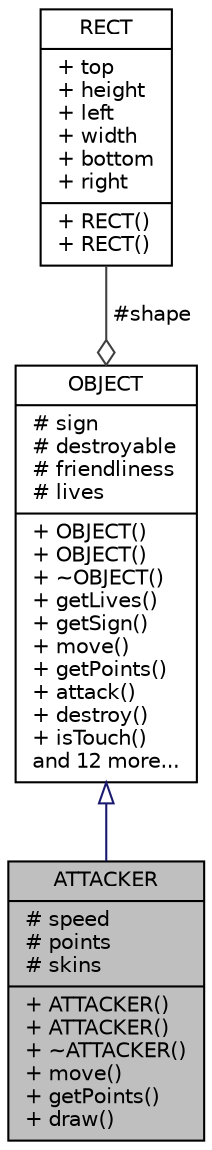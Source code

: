 digraph "ATTACKER"
{
  edge [fontname="Helvetica",fontsize="10",labelfontname="Helvetica",labelfontsize="10"];
  node [fontname="Helvetica",fontsize="10",shape=record];
  Node1 [label="{ATTACKER\n|# speed\l# points\l# skins\l|+ ATTACKER()\l+ ATTACKER()\l+ ~ATTACKER()\l+ move()\l+ getPoints()\l+ draw()\l}",height=0.2,width=0.4,color="black", fillcolor="grey75", style="filled", fontcolor="black"];
  Node2 -> Node1 [dir="back",color="midnightblue",fontsize="10",style="solid",arrowtail="onormal",fontname="Helvetica"];
  Node2 [label="{OBJECT\n|# sign\l# destroyable\l# friendliness\l# lives\l|+ OBJECT()\l+ OBJECT()\l+ ~OBJECT()\l+ getLives()\l+ getSign()\l+ move()\l+ getPoints()\l+ attack()\l+ destroy()\l+ isTouch()\land 12 more...\l}",height=0.2,width=0.4,color="black", fillcolor="white", style="filled",URL="$classOBJECT.html"];
  Node3 -> Node2 [color="grey25",fontsize="10",style="solid",label=" #shape" ,arrowhead="odiamond",fontname="Helvetica"];
  Node3 [label="{RECT\n|+ top\l+ height\l+ left\l+ width\l+ bottom\l+ right\l|+ RECT()\l+ RECT()\l}",height=0.2,width=0.4,color="black", fillcolor="white", style="filled",URL="$structRECT.html"];
}
